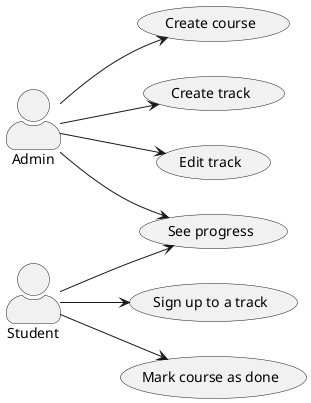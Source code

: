@startuml usecase

skinparam actorStyle awesome
left to right direction

'actors
:Admin: as ADM
:Student: as STD

'use cases
(Create course) as CC
(Create track) as CT
(Edit track) as ET
(See progress) as SP
(Sign up to a track) as SUT
(Mark course as done) as MAD

'links
ADM --> CC
ADM --> CT
ADM --> ET
ADM --> SP
STD --> SP
STD --> SUT
STD --> MAD

@enduml